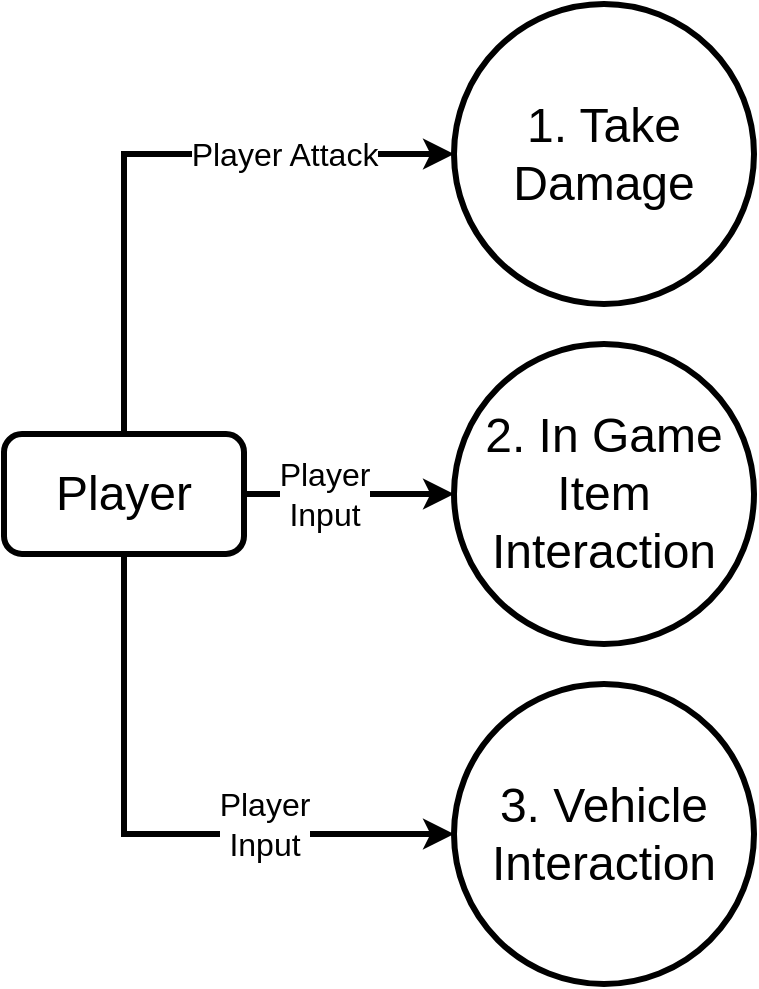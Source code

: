 <mxfile version="17.0.0" type="github">
  <diagram id="fRwQeOEtESu02H5Lkgcf" name="Page-1">
    <mxGraphModel dx="868" dy="450" grid="1" gridSize="10" guides="1" tooltips="1" connect="1" arrows="1" fold="1" page="1" pageScale="1" pageWidth="850" pageHeight="1100" math="0" shadow="0">
      <root>
        <mxCell id="0" />
        <mxCell id="1" parent="0" />
        <mxCell id="ynevn4b2Pa2m6T_v8N2P-1" value="&lt;font style=&quot;font-size: 16px&quot;&gt;Player Attack&lt;/font&gt;" style="edgeStyle=orthogonalEdgeStyle;rounded=0;orthogonalLoop=1;jettySize=auto;html=1;exitX=0.5;exitY=0;exitDx=0;exitDy=0;entryX=0;entryY=0.5;entryDx=0;entryDy=0;strokeWidth=3;" edge="1" parent="1" source="ynevn4b2Pa2m6T_v8N2P-6" target="ynevn4b2Pa2m6T_v8N2P-3">
          <mxGeometry x="0.443" relative="1" as="geometry">
            <mxPoint as="offset" />
          </mxGeometry>
        </mxCell>
        <mxCell id="ynevn4b2Pa2m6T_v8N2P-2" style="edgeStyle=orthogonalEdgeStyle;rounded=0;orthogonalLoop=1;jettySize=auto;html=1;exitX=0.5;exitY=1;exitDx=0;exitDy=0;entryX=0;entryY=0.5;entryDx=0;entryDy=0;strokeWidth=3;" edge="1" parent="1" source="ynevn4b2Pa2m6T_v8N2P-6" target="ynevn4b2Pa2m6T_v8N2P-8">
          <mxGeometry relative="1" as="geometry" />
        </mxCell>
        <mxCell id="ynevn4b2Pa2m6T_v8N2P-3" value="&lt;div&gt;1. Take Damage&lt;br&gt;&lt;/div&gt;" style="ellipse;whiteSpace=wrap;html=1;aspect=fixed;fontSize=24;strokeWidth=3;" vertex="1" parent="1">
          <mxGeometry x="275" y="30" width="150" height="150" as="geometry" />
        </mxCell>
        <mxCell id="ynevn4b2Pa2m6T_v8N2P-4" style="edgeStyle=orthogonalEdgeStyle;rounded=0;orthogonalLoop=1;jettySize=auto;html=1;exitX=1;exitY=0.5;exitDx=0;exitDy=0;entryX=0;entryY=0.5;entryDx=0;entryDy=0;strokeWidth=3;" edge="1" parent="1" source="ynevn4b2Pa2m6T_v8N2P-6" target="ynevn4b2Pa2m6T_v8N2P-7">
          <mxGeometry relative="1" as="geometry" />
        </mxCell>
        <mxCell id="ynevn4b2Pa2m6T_v8N2P-5" value="&lt;div style=&quot;font-size: 16px;&quot;&gt;&lt;font style=&quot;font-size: 16px;&quot;&gt;Player&lt;/font&gt;&lt;/div&gt;&lt;div style=&quot;font-size: 16px;&quot;&gt;&lt;font style=&quot;font-size: 16px;&quot;&gt;Input&lt;/font&gt;&lt;br style=&quot;font-size: 16px;&quot;&gt;&lt;/div&gt;" style="edgeLabel;html=1;align=center;verticalAlign=middle;resizable=0;points=[];fontSize=16;labelBackgroundColor=#FFFFFF;" vertex="1" connectable="0" parent="ynevn4b2Pa2m6T_v8N2P-4">
          <mxGeometry x="-0.295" y="-1" relative="1" as="geometry">
            <mxPoint x="3" y="-1" as="offset" />
          </mxGeometry>
        </mxCell>
        <mxCell id="ynevn4b2Pa2m6T_v8N2P-6" value="&lt;font style=&quot;font-size: 24px&quot;&gt;Player&lt;/font&gt;" style="rounded=1;whiteSpace=wrap;html=1;strokeWidth=3;" vertex="1" parent="1">
          <mxGeometry x="50" y="245" width="120" height="60" as="geometry" />
        </mxCell>
        <mxCell id="ynevn4b2Pa2m6T_v8N2P-7" value="&lt;div&gt;2. In Game&lt;/div&gt;&lt;div&gt;Item Interaction&lt;br&gt;&lt;/div&gt;" style="ellipse;whiteSpace=wrap;html=1;aspect=fixed;fontSize=24;strokeWidth=3;" vertex="1" parent="1">
          <mxGeometry x="275" y="200" width="150" height="150" as="geometry" />
        </mxCell>
        <mxCell id="ynevn4b2Pa2m6T_v8N2P-8" value="&lt;div&gt;3. Vehicle&lt;/div&gt;&lt;div&gt;Interaction&lt;br&gt;&lt;/div&gt;" style="ellipse;whiteSpace=wrap;html=1;aspect=fixed;fontSize=24;strokeWidth=3;" vertex="1" parent="1">
          <mxGeometry x="275" y="370" width="150" height="150" as="geometry" />
        </mxCell>
        <mxCell id="ynevn4b2Pa2m6T_v8N2P-9" value="&lt;div style=&quot;font-size: 16px;&quot;&gt;&lt;font style=&quot;font-size: 16px;&quot;&gt;Player&lt;/font&gt;&lt;/div&gt;&lt;div style=&quot;font-size: 16px;&quot;&gt;&lt;font style=&quot;font-size: 16px;&quot;&gt;Input&lt;/font&gt;&lt;br style=&quot;font-size: 16px;&quot;&gt;&lt;/div&gt;" style="edgeLabel;html=1;align=center;verticalAlign=middle;resizable=0;points=[];fontSize=16;labelBackgroundColor=#FFFFFF;" vertex="1" connectable="0" parent="1">
          <mxGeometry x="180" y="440" as="geometry" />
        </mxCell>
      </root>
    </mxGraphModel>
  </diagram>
</mxfile>
